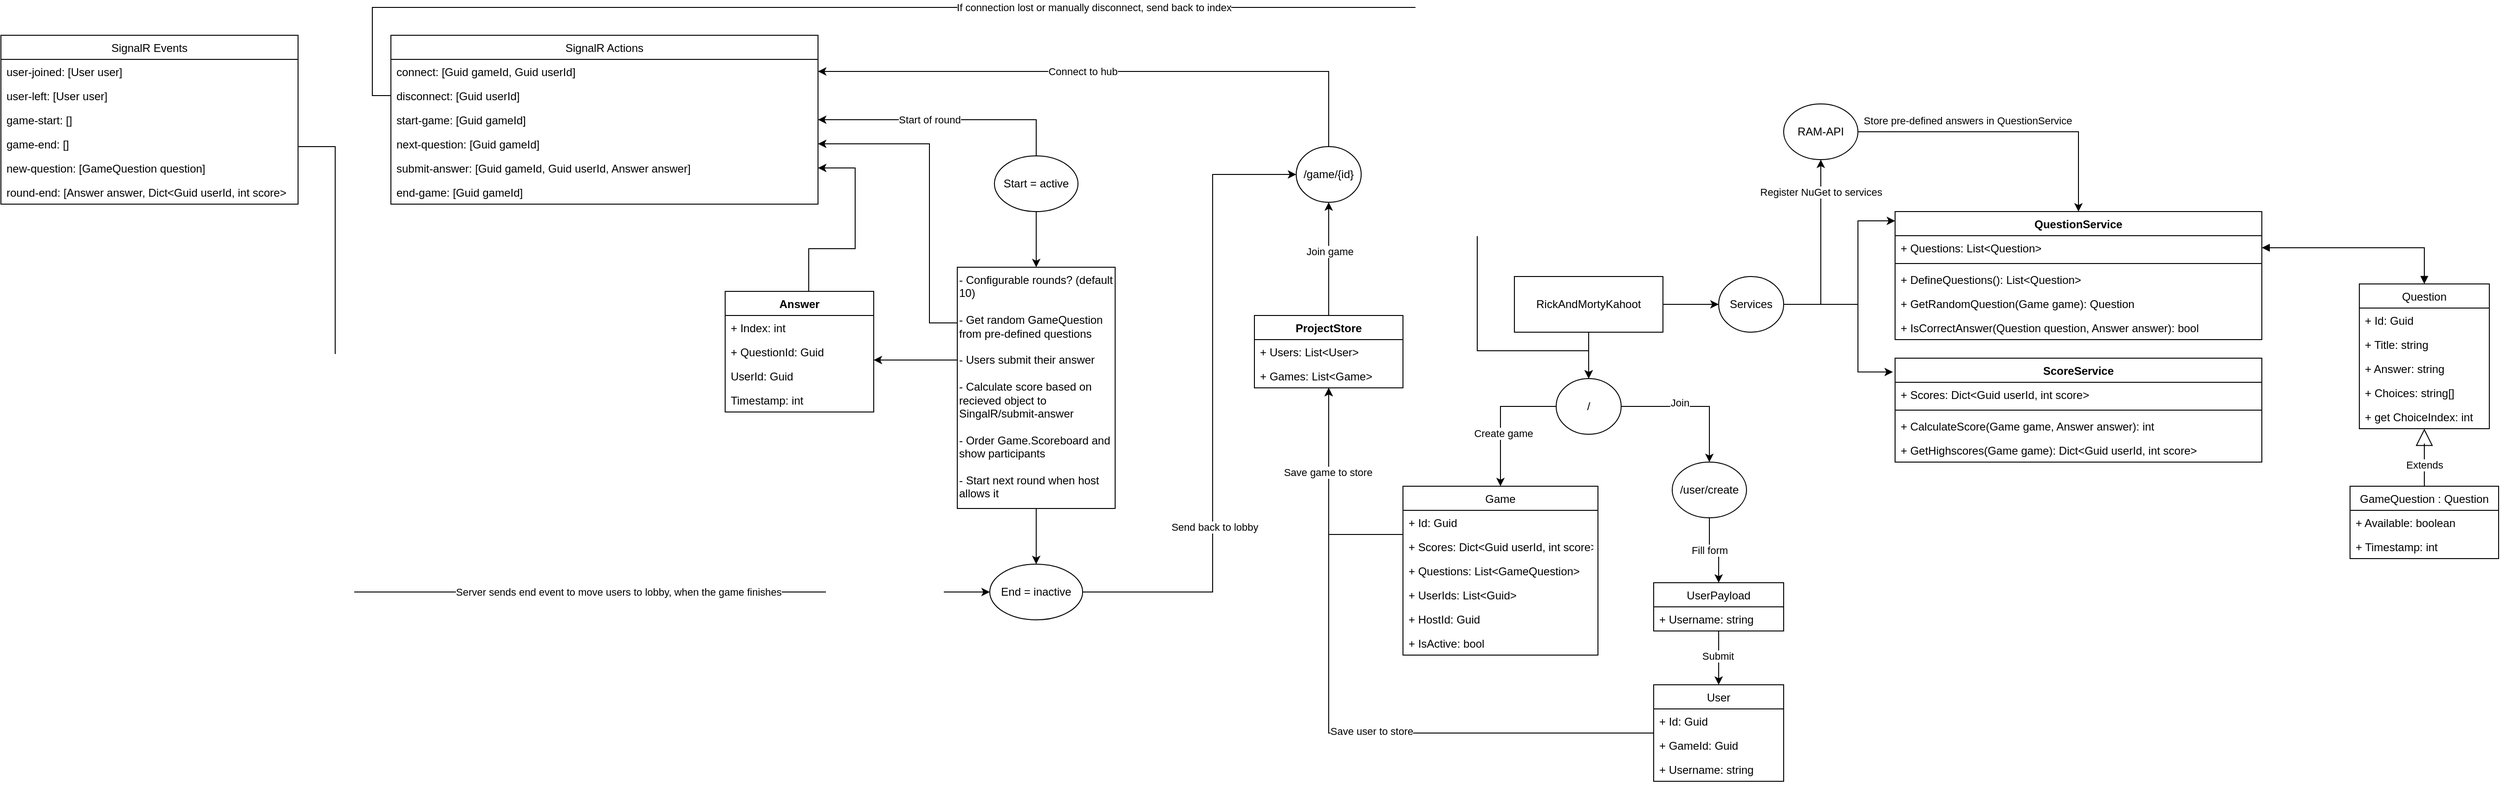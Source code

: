 <mxfile version="20.3.0" type="device"><diagram id="sXNK16iMvhuS-8oRKIEs" name="Page-1"><mxGraphModel dx="2746" dy="591" grid="1" gridSize="10" guides="1" tooltips="1" connect="1" arrows="1" fold="1" page="0" pageScale="1" pageWidth="850" pageHeight="1100" math="0" shadow="0"><root><mxCell id="0"/><mxCell id="1" parent="0"/><mxCell id="fEv2qM-8JQaRGFUZ6K42-23" style="edgeStyle=orthogonalEdgeStyle;rounded=0;orthogonalLoop=1;jettySize=auto;html=1;entryX=0.5;entryY=1;entryDx=0;entryDy=0;" parent="1" source="fEv2qM-8JQaRGFUZ6K42-1" target="fEv2qM-8JQaRGFUZ6K42-3" edge="1"><mxGeometry relative="1" as="geometry"><Array as="points"><mxPoint x="720" y="450"/></Array></mxGeometry></mxCell><mxCell id="fEv2qM-8JQaRGFUZ6K42-24" value="Register NuGet to services" style="edgeLabel;html=1;align=center;verticalAlign=middle;resizable=0;points=[];" parent="fEv2qM-8JQaRGFUZ6K42-23" vertex="1" connectable="0"><mxGeometry x="0.774" y="-1" relative="1" as="geometry"><mxPoint x="-1" y="-2" as="offset"/></mxGeometry></mxCell><mxCell id="ujotE_0j8uoKc963Pvfv-18" style="edgeStyle=orthogonalEdgeStyle;rounded=0;orthogonalLoop=1;jettySize=auto;html=1;" parent="1" source="fEv2qM-8JQaRGFUZ6K42-1" target="ujotE_0j8uoKc963Pvfv-17" edge="1"><mxGeometry relative="1" as="geometry"/></mxCell><mxCell id="fEv2qM-8JQaRGFUZ6K42-1" value="RickAndMortyKahoot" style="whiteSpace=wrap;html=1;" parent="1" vertex="1"><mxGeometry x="390" y="420" width="160" height="60" as="geometry"/></mxCell><mxCell id="fEv2qM-8JQaRGFUZ6K42-30" style="edgeStyle=orthogonalEdgeStyle;rounded=0;orthogonalLoop=1;jettySize=auto;html=1;" parent="1" source="fEv2qM-8JQaRGFUZ6K42-3" target="fEv2qM-8JQaRGFUZ6K42-26" edge="1"><mxGeometry relative="1" as="geometry"/></mxCell><mxCell id="fEv2qM-8JQaRGFUZ6K42-31" value="Store pre-defined answers in QuestionService" style="edgeLabel;html=1;align=center;verticalAlign=middle;resizable=0;points=[];" parent="fEv2qM-8JQaRGFUZ6K42-30" vertex="1" connectable="0"><mxGeometry x="-0.269" relative="1" as="geometry"><mxPoint y="-12" as="offset"/></mxGeometry></mxCell><mxCell id="fEv2qM-8JQaRGFUZ6K42-3" value="RAM-API" style="ellipse;whiteSpace=wrap;html=1;" parent="1" vertex="1"><mxGeometry x="680" y="234" width="80" height="60" as="geometry"/></mxCell><mxCell id="fEv2qM-8JQaRGFUZ6K42-15" style="edgeStyle=orthogonalEdgeStyle;rounded=0;orthogonalLoop=1;jettySize=auto;html=1;" parent="1" source="fEv2qM-8JQaRGFUZ6K42-1" target="fEv2qM-8JQaRGFUZ6K42-5" edge="1"><mxGeometry relative="1" as="geometry"><mxPoint x="400" y="480" as="sourcePoint"/><Array as="points"><mxPoint x="470" y="420"/></Array></mxGeometry></mxCell><mxCell id="fEv2qM-8JQaRGFUZ6K42-9" style="edgeStyle=orthogonalEdgeStyle;rounded=0;orthogonalLoop=1;jettySize=auto;html=1;" parent="1" source="fEv2qM-8JQaRGFUZ6K42-5" target="ujotE_0j8uoKc963Pvfv-29" edge="1"><mxGeometry relative="1" as="geometry"><Array as="points"><mxPoint x="375" y="560"/></Array><mxPoint x="420" y="640" as="targetPoint"/></mxGeometry></mxCell><mxCell id="fEv2qM-8JQaRGFUZ6K42-11" value="Create game" style="edgeLabel;html=1;align=center;verticalAlign=middle;resizable=0;points=[];" parent="fEv2qM-8JQaRGFUZ6K42-9" vertex="1" connectable="0"><mxGeometry x="-0.247" y="2" relative="1" as="geometry"><mxPoint x="-2" y="27" as="offset"/></mxGeometry></mxCell><mxCell id="fEv2qM-8JQaRGFUZ6K42-10" style="edgeStyle=orthogonalEdgeStyle;rounded=0;orthogonalLoop=1;jettySize=auto;html=1;entryX=0.5;entryY=0;entryDx=0;entryDy=0;" parent="1" source="fEv2qM-8JQaRGFUZ6K42-5" target="fEv2qM-8JQaRGFUZ6K42-50" edge="1"><mxGeometry relative="1" as="geometry"><mxPoint x="470" y="720" as="targetPoint"/><Array as="points"/></mxGeometry></mxCell><mxCell id="fEv2qM-8JQaRGFUZ6K42-12" value="Join" style="edgeLabel;html=1;align=center;verticalAlign=middle;resizable=0;points=[];" parent="fEv2qM-8JQaRGFUZ6K42-10" vertex="1" connectable="0"><mxGeometry x="-0.115" y="2" relative="1" as="geometry"><mxPoint x="-6" y="-2" as="offset"/></mxGeometry></mxCell><mxCell id="fEv2qM-8JQaRGFUZ6K42-5" value="/" style="ellipse;whiteSpace=wrap;html=1;" parent="1" vertex="1"><mxGeometry x="435" y="530" width="70" height="60" as="geometry"/></mxCell><mxCell id="fEv2qM-8JQaRGFUZ6K42-18" style="edgeStyle=orthogonalEdgeStyle;rounded=0;orthogonalLoop=1;jettySize=auto;html=1;" parent="1" source="fEv2qM-8JQaRGFUZ6K42-6" target="fEv2qM-8JQaRGFUZ6K42-77" edge="1"><mxGeometry relative="1" as="geometry"><mxPoint x="285.0" y="470" as="targetPoint"/></mxGeometry></mxCell><mxCell id="fEv2qM-8JQaRGFUZ6K42-19" value="Connect to hub" style="edgeLabel;html=1;align=center;verticalAlign=middle;resizable=0;points=[];" parent="fEv2qM-8JQaRGFUZ6K42-18" vertex="1" connectable="0"><mxGeometry x="0.09" y="-2" relative="1" as="geometry"><mxPoint x="-2" y="2" as="offset"/></mxGeometry></mxCell><mxCell id="fEv2qM-8JQaRGFUZ6K42-6" value="/game/{id}" style="ellipse;whiteSpace=wrap;html=1;" parent="1" vertex="1"><mxGeometry x="155" y="280" width="70" height="60" as="geometry"/></mxCell><mxCell id="fEv2qM-8JQaRGFUZ6K42-35" style="edgeStyle=orthogonalEdgeStyle;rounded=0;orthogonalLoop=1;jettySize=auto;html=1;" parent="1" source="fEv2qM-8JQaRGFUZ6K42-20" target="fEv2qM-8JQaRGFUZ6K42-22" edge="1"><mxGeometry relative="1" as="geometry"><mxPoint x="-325.09" y="520" as="targetPoint"/></mxGeometry></mxCell><mxCell id="ujotE_0j8uoKc963Pvfv-1" style="edgeStyle=orthogonalEdgeStyle;rounded=0;orthogonalLoop=1;jettySize=auto;html=1;" parent="1" source="fEv2qM-8JQaRGFUZ6K42-20" target="fEv2qM-8JQaRGFUZ6K42-79" edge="1"><mxGeometry relative="1" as="geometry"/></mxCell><mxCell id="fEv2qM-8JQaRGFUZ6K42-20" value="Start = active" style="ellipse;whiteSpace=wrap;html=1;" parent="1" vertex="1"><mxGeometry x="-170.0" y="290" width="90" height="60" as="geometry"/></mxCell><mxCell id="fEv2qM-8JQaRGFUZ6K42-37" style="edgeStyle=orthogonalEdgeStyle;rounded=0;orthogonalLoop=1;jettySize=auto;html=1;" parent="1" source="fEv2qM-8JQaRGFUZ6K42-22" target="fEv2qM-8JQaRGFUZ6K42-36" edge="1"><mxGeometry relative="1" as="geometry"><mxPoint x="-325.09" y="780" as="sourcePoint"/></mxGeometry></mxCell><mxCell id="ujotE_0j8uoKc963Pvfv-6" style="edgeStyle=orthogonalEdgeStyle;rounded=0;orthogonalLoop=1;jettySize=auto;html=1;" parent="1" source="fEv2qM-8JQaRGFUZ6K42-22" target="fEv2qM-8JQaRGFUZ6K42-82" edge="1"><mxGeometry relative="1" as="geometry"><mxPoint x="-410.09" y="585" as="sourcePoint"/><Array as="points"><mxPoint x="-240" y="470"/><mxPoint x="-240" y="277"/></Array></mxGeometry></mxCell><mxCell id="ujotE_0j8uoKc963Pvfv-7" value="Start of round" style="edgeLabel;html=1;align=center;verticalAlign=middle;resizable=0;points=[];" parent="ujotE_0j8uoKc963Pvfv-6" vertex="1" connectable="0"><mxGeometry x="-0.451" y="-2" relative="1" as="geometry"><mxPoint x="-2" y="-155" as="offset"/></mxGeometry></mxCell><mxCell id="ujotE_0j8uoKc963Pvfv-8" style="edgeStyle=orthogonalEdgeStyle;rounded=0;orthogonalLoop=1;jettySize=auto;html=1;" parent="1" source="fEv2qM-8JQaRGFUZ6K42-22" target="ujotE_0j8uoKc963Pvfv-41" edge="1"><mxGeometry relative="1" as="geometry"><mxPoint x="-410.09" y="630.76" as="sourcePoint"/><Array as="points"><mxPoint x="-250" y="510"/><mxPoint x="-250" y="510"/></Array></mxGeometry></mxCell><mxCell id="fEv2qM-8JQaRGFUZ6K42-22" value="- Configurable rounds? (default 10)&lt;br&gt;&lt;br&gt;- Get random GameQuestion from pre-defined questions&lt;br&gt;&lt;br&gt;- Users submit their answer&lt;br&gt;&lt;br&gt;- Calculate score based on recieved object to SingalR/submit-answer&lt;br&gt;&lt;br&gt;- Order Game.Scoreboard and show participants&lt;br&gt;&lt;br&gt;- Start next round when host allows it" style="whiteSpace=wrap;html=1;align=left;verticalAlign=top;" parent="1" vertex="1"><mxGeometry x="-210.0" y="410" width="170" height="260" as="geometry"/></mxCell><mxCell id="fEv2qM-8JQaRGFUZ6K42-26" value="QuestionService" style="swimlane;fontStyle=1;align=center;verticalAlign=top;childLayout=stackLayout;horizontal=1;startSize=26;horizontalStack=0;resizeParent=1;resizeParentMax=0;resizeLast=0;collapsible=1;marginBottom=0;" parent="1" vertex="1"><mxGeometry x="800" y="350" width="395" height="138" as="geometry"/></mxCell><mxCell id="fEv2qM-8JQaRGFUZ6K42-27" value="+ Questions: List&lt;Question&gt;" style="text;strokeColor=none;fillColor=none;align=left;verticalAlign=top;spacingLeft=4;spacingRight=4;overflow=hidden;rotatable=0;points=[[0,0.5],[1,0.5]];portConstraint=eastwest;" parent="fEv2qM-8JQaRGFUZ6K42-26" vertex="1"><mxGeometry y="26" width="395" height="26" as="geometry"/></mxCell><mxCell id="fEv2qM-8JQaRGFUZ6K42-28" value="" style="line;strokeWidth=1;fillColor=none;align=left;verticalAlign=middle;spacingTop=-1;spacingLeft=3;spacingRight=3;rotatable=0;labelPosition=right;points=[];portConstraint=eastwest;strokeColor=inherit;" parent="fEv2qM-8JQaRGFUZ6K42-26" vertex="1"><mxGeometry y="52" width="395" height="8" as="geometry"/></mxCell><mxCell id="jxKdDHpHK3URmP3TKi9w-1" value="+ DefineQuestions(): List&lt;Question&gt;" style="text;strokeColor=none;fillColor=none;align=left;verticalAlign=top;spacingLeft=4;spacingRight=4;overflow=hidden;rotatable=0;points=[[0,0.5],[1,0.5]];portConstraint=eastwest;" vertex="1" parent="fEv2qM-8JQaRGFUZ6K42-26"><mxGeometry y="60" width="395" height="26" as="geometry"/></mxCell><mxCell id="fEv2qM-8JQaRGFUZ6K42-29" value="+ GetRandomQuestion(Game game): Question" style="text;strokeColor=none;fillColor=none;align=left;verticalAlign=top;spacingLeft=4;spacingRight=4;overflow=hidden;rotatable=0;points=[[0,0.5],[1,0.5]];portConstraint=eastwest;" parent="fEv2qM-8JQaRGFUZ6K42-26" vertex="1"><mxGeometry y="86" width="395" height="26" as="geometry"/></mxCell><mxCell id="fEv2qM-8JQaRGFUZ6K42-33" value="+ IsCorrectAnswer(Question question, Answer answer): bool" style="text;strokeColor=none;fillColor=none;align=left;verticalAlign=top;spacingLeft=4;spacingRight=4;overflow=hidden;rotatable=0;points=[[0,0.5],[1,0.5]];portConstraint=eastwest;" parent="fEv2qM-8JQaRGFUZ6K42-26" vertex="1"><mxGeometry y="112" width="395" height="26" as="geometry"/></mxCell><mxCell id="fEv2qM-8JQaRGFUZ6K42-38" style="edgeStyle=orthogonalEdgeStyle;rounded=0;orthogonalLoop=1;jettySize=auto;html=1;" parent="1" source="fEv2qM-8JQaRGFUZ6K42-36" target="fEv2qM-8JQaRGFUZ6K42-6" edge="1"><mxGeometry relative="1" as="geometry"><Array as="points"><mxPoint x="65" y="760"/><mxPoint x="65" y="310"/></Array></mxGeometry></mxCell><mxCell id="fEv2qM-8JQaRGFUZ6K42-39" value="Send back to lobby" style="edgeLabel;html=1;align=center;verticalAlign=middle;resizable=0;points=[];" parent="fEv2qM-8JQaRGFUZ6K42-38" vertex="1" connectable="0"><mxGeometry x="-0.698" y="4" relative="1" as="geometry"><mxPoint x="39" y="-66" as="offset"/></mxGeometry></mxCell><mxCell id="fEv2qM-8JQaRGFUZ6K42-36" value="End = inactive" style="ellipse;whiteSpace=wrap;html=1;" parent="1" vertex="1"><mxGeometry x="-175.0" y="730" width="100" height="60" as="geometry"/></mxCell><mxCell id="fEv2qM-8JQaRGFUZ6K42-41" value="ScoreService" style="swimlane;fontStyle=1;align=center;verticalAlign=top;childLayout=stackLayout;horizontal=1;startSize=26;horizontalStack=0;resizeParent=1;resizeParentMax=0;resizeLast=0;collapsible=1;marginBottom=0;" parent="1" vertex="1"><mxGeometry x="800" y="508" width="395" height="112" as="geometry"/></mxCell><mxCell id="fEv2qM-8JQaRGFUZ6K42-42" value="+ Scores: Dict&lt;Guid userId, int score&gt;" style="text;strokeColor=none;fillColor=none;align=left;verticalAlign=top;spacingLeft=4;spacingRight=4;overflow=hidden;rotatable=0;points=[[0,0.5],[1,0.5]];portConstraint=eastwest;" parent="fEv2qM-8JQaRGFUZ6K42-41" vertex="1"><mxGeometry y="26" width="395" height="26" as="geometry"/></mxCell><mxCell id="fEv2qM-8JQaRGFUZ6K42-43" value="" style="line;strokeWidth=1;fillColor=none;align=left;verticalAlign=middle;spacingTop=-1;spacingLeft=3;spacingRight=3;rotatable=0;labelPosition=right;points=[];portConstraint=eastwest;strokeColor=inherit;" parent="fEv2qM-8JQaRGFUZ6K42-41" vertex="1"><mxGeometry y="52" width="395" height="8" as="geometry"/></mxCell><mxCell id="fEv2qM-8JQaRGFUZ6K42-46" value="+ CalculateScore(Game game, Answer answer): int" style="text;strokeColor=none;fillColor=none;align=left;verticalAlign=top;spacingLeft=4;spacingRight=4;overflow=hidden;rotatable=0;points=[[0,0.5],[1,0.5]];portConstraint=eastwest;" parent="fEv2qM-8JQaRGFUZ6K42-41" vertex="1"><mxGeometry y="60" width="395" height="26" as="geometry"/></mxCell><mxCell id="fEv2qM-8JQaRGFUZ6K42-47" value="+ GetHighscores(Game game): Dict&lt;Guid userId, int score&gt;" style="text;strokeColor=none;fillColor=none;align=left;verticalAlign=top;spacingLeft=4;spacingRight=4;overflow=hidden;rotatable=0;points=[[0,0.5],[1,0.5]];portConstraint=eastwest;" parent="fEv2qM-8JQaRGFUZ6K42-41" vertex="1"><mxGeometry y="86" width="395" height="26" as="geometry"/></mxCell><mxCell id="fEv2qM-8JQaRGFUZ6K42-51" style="edgeStyle=orthogonalEdgeStyle;rounded=0;orthogonalLoop=1;jettySize=auto;html=1;entryX=0.5;entryY=0;entryDx=0;entryDy=0;" parent="1" source="fEv2qM-8JQaRGFUZ6K42-50" target="fEv2qM-8JQaRGFUZ6K42-54" edge="1"><mxGeometry relative="1" as="geometry"/></mxCell><mxCell id="fEv2qM-8JQaRGFUZ6K42-53" value="Fill form" style="edgeLabel;html=1;align=center;verticalAlign=middle;resizable=0;points=[];" parent="fEv2qM-8JQaRGFUZ6K42-51" vertex="1" connectable="0"><mxGeometry x="-0.481" relative="1" as="geometry"><mxPoint y="14" as="offset"/></mxGeometry></mxCell><mxCell id="fEv2qM-8JQaRGFUZ6K42-50" value="/user/create" style="ellipse;whiteSpace=wrap;html=1;" parent="1" vertex="1"><mxGeometry x="560" y="620" width="80" height="60" as="geometry"/></mxCell><mxCell id="fEv2qM-8JQaRGFUZ6K42-61" style="edgeStyle=orthogonalEdgeStyle;rounded=0;orthogonalLoop=1;jettySize=auto;html=1;entryX=0.5;entryY=0;entryDx=0;entryDy=0;" parent="1" source="fEv2qM-8JQaRGFUZ6K42-54" target="fEv2qM-8JQaRGFUZ6K42-58" edge="1"><mxGeometry relative="1" as="geometry"/></mxCell><mxCell id="fEv2qM-8JQaRGFUZ6K42-62" value="Submit" style="edgeLabel;html=1;align=center;verticalAlign=middle;resizable=0;points=[];" parent="fEv2qM-8JQaRGFUZ6K42-61" vertex="1" connectable="0"><mxGeometry x="-0.078" y="-1" relative="1" as="geometry"><mxPoint as="offset"/></mxGeometry></mxCell><mxCell id="fEv2qM-8JQaRGFUZ6K42-54" value="UserPayload" style="swimlane;fontStyle=0;childLayout=stackLayout;horizontal=1;startSize=26;fillColor=none;horizontalStack=0;resizeParent=1;resizeParentMax=0;resizeLast=0;collapsible=1;marginBottom=0;" parent="1" vertex="1"><mxGeometry x="540" y="750" width="140" height="52" as="geometry"/></mxCell><mxCell id="fEv2qM-8JQaRGFUZ6K42-55" value="+ Username: string" style="text;strokeColor=none;fillColor=none;align=left;verticalAlign=top;spacingLeft=4;spacingRight=4;overflow=hidden;rotatable=0;points=[[0,0.5],[1,0.5]];portConstraint=eastwest;" parent="fEv2qM-8JQaRGFUZ6K42-54" vertex="1"><mxGeometry y="26" width="140" height="26" as="geometry"/></mxCell><mxCell id="ujotE_0j8uoKc963Pvfv-37" style="edgeStyle=orthogonalEdgeStyle;rounded=0;orthogonalLoop=1;jettySize=auto;html=1;" parent="1" source="fEv2qM-8JQaRGFUZ6K42-58" target="fEv2qM-8JQaRGFUZ6K42-66" edge="1"><mxGeometry relative="1" as="geometry"/></mxCell><mxCell id="ujotE_0j8uoKc963Pvfv-38" value="Save user to store" style="edgeLabel;html=1;align=center;verticalAlign=middle;resizable=0;points=[];" parent="ujotE_0j8uoKc963Pvfv-37" vertex="1" connectable="0"><mxGeometry x="-0.158" y="-2" relative="1" as="geometry"><mxPoint as="offset"/></mxGeometry></mxCell><mxCell id="fEv2qM-8JQaRGFUZ6K42-58" value="User" style="swimlane;fontStyle=0;childLayout=stackLayout;horizontal=1;startSize=26;fillColor=none;horizontalStack=0;resizeParent=1;resizeParentMax=0;resizeLast=0;collapsible=1;marginBottom=0;" parent="1" vertex="1"><mxGeometry x="540" y="860" width="140" height="104" as="geometry"/></mxCell><mxCell id="fEv2qM-8JQaRGFUZ6K42-60" value="+ Id: Guid" style="text;strokeColor=none;fillColor=none;align=left;verticalAlign=top;spacingLeft=4;spacingRight=4;overflow=hidden;rotatable=0;points=[[0,0.5],[1,0.5]];portConstraint=eastwest;" parent="fEv2qM-8JQaRGFUZ6K42-58" vertex="1"><mxGeometry y="26" width="140" height="26" as="geometry"/></mxCell><mxCell id="fEv2qM-8JQaRGFUZ6K42-63" value="+ GameId: Guid" style="text;strokeColor=none;fillColor=none;align=left;verticalAlign=top;spacingLeft=4;spacingRight=4;overflow=hidden;rotatable=0;points=[[0,0.5],[1,0.5]];portConstraint=eastwest;" parent="fEv2qM-8JQaRGFUZ6K42-58" vertex="1"><mxGeometry y="52" width="140" height="26" as="geometry"/></mxCell><mxCell id="fEv2qM-8JQaRGFUZ6K42-59" value="+ Username: string" style="text;strokeColor=none;fillColor=none;align=left;verticalAlign=top;spacingLeft=4;spacingRight=4;overflow=hidden;rotatable=0;points=[[0,0.5],[1,0.5]];portConstraint=eastwest;" parent="fEv2qM-8JQaRGFUZ6K42-58" vertex="1"><mxGeometry y="78" width="140" height="26" as="geometry"/></mxCell><mxCell id="ujotE_0j8uoKc963Pvfv-39" style="edgeStyle=orthogonalEdgeStyle;rounded=0;orthogonalLoop=1;jettySize=auto;html=1;entryX=0.5;entryY=1;entryDx=0;entryDy=0;" parent="1" source="fEv2qM-8JQaRGFUZ6K42-66" target="fEv2qM-8JQaRGFUZ6K42-6" edge="1"><mxGeometry relative="1" as="geometry"/></mxCell><mxCell id="ujotE_0j8uoKc963Pvfv-40" value="Join game" style="edgeLabel;html=1;align=center;verticalAlign=middle;resizable=0;points=[];" parent="ujotE_0j8uoKc963Pvfv-39" vertex="1" connectable="0"><mxGeometry x="0.141" y="-1" relative="1" as="geometry"><mxPoint as="offset"/></mxGeometry></mxCell><mxCell id="fEv2qM-8JQaRGFUZ6K42-66" value="ProjectStore" style="swimlane;fontStyle=1;align=center;verticalAlign=top;childLayout=stackLayout;horizontal=1;startSize=26;horizontalStack=0;resizeParent=1;resizeParentMax=0;resizeLast=0;collapsible=1;marginBottom=0;" parent="1" vertex="1"><mxGeometry x="110" y="462" width="160" height="78" as="geometry"/></mxCell><mxCell id="fEv2qM-8JQaRGFUZ6K42-67" value="+ Users: List&lt;User&gt;" style="text;strokeColor=none;fillColor=none;align=left;verticalAlign=top;spacingLeft=4;spacingRight=4;overflow=hidden;rotatable=0;points=[[0,0.5],[1,0.5]];portConstraint=eastwest;" parent="fEv2qM-8JQaRGFUZ6K42-66" vertex="1"><mxGeometry y="26" width="160" height="26" as="geometry"/></mxCell><mxCell id="fEv2qM-8JQaRGFUZ6K42-72" value="+ Games: List&lt;Game&gt;" style="text;strokeColor=none;fillColor=none;align=left;verticalAlign=top;spacingLeft=4;spacingRight=4;overflow=hidden;rotatable=0;points=[[0,0.5],[1,0.5]];portConstraint=eastwest;" parent="fEv2qM-8JQaRGFUZ6K42-66" vertex="1"><mxGeometry y="52" width="160" height="26" as="geometry"/></mxCell><mxCell id="fEv2qM-8JQaRGFUZ6K42-76" value="SignalR Actions" style="swimlane;fontStyle=0;childLayout=stackLayout;horizontal=1;startSize=26;fillColor=none;horizontalStack=0;resizeParent=1;resizeParentMax=0;resizeLast=0;collapsible=1;marginBottom=0;" parent="1" vertex="1"><mxGeometry x="-820.0" y="160" width="460" height="182" as="geometry"/></mxCell><mxCell id="fEv2qM-8JQaRGFUZ6K42-77" value="connect: [Guid gameId, Guid userId]" style="text;strokeColor=none;fillColor=none;align=left;verticalAlign=top;spacingLeft=4;spacingRight=4;overflow=hidden;rotatable=0;points=[[0,0.5],[1,0.5]];portConstraint=eastwest;" parent="fEv2qM-8JQaRGFUZ6K42-76" vertex="1"><mxGeometry y="26" width="460" height="26" as="geometry"/></mxCell><mxCell id="fEv2qM-8JQaRGFUZ6K42-78" value="disconnect: [Guid userId]" style="text;strokeColor=none;fillColor=none;align=left;verticalAlign=top;spacingLeft=4;spacingRight=4;overflow=hidden;rotatable=0;points=[[0,0.5],[1,0.5]];portConstraint=eastwest;" parent="fEv2qM-8JQaRGFUZ6K42-76" vertex="1"><mxGeometry y="52" width="460" height="26" as="geometry"/></mxCell><mxCell id="fEv2qM-8JQaRGFUZ6K42-79" value="start-game: [Guid gameId]" style="text;strokeColor=none;fillColor=none;align=left;verticalAlign=top;spacingLeft=4;spacingRight=4;overflow=hidden;rotatable=0;points=[[0,0.5],[1,0.5]];portConstraint=eastwest;" parent="fEv2qM-8JQaRGFUZ6K42-76" vertex="1"><mxGeometry y="78" width="460" height="26" as="geometry"/></mxCell><mxCell id="fEv2qM-8JQaRGFUZ6K42-82" value="next-question: [Guid gameId]" style="text;strokeColor=none;fillColor=none;align=left;verticalAlign=top;spacingLeft=4;spacingRight=4;overflow=hidden;rotatable=0;points=[[0,0.5],[1,0.5]];portConstraint=eastwest;" parent="fEv2qM-8JQaRGFUZ6K42-76" vertex="1"><mxGeometry y="104" width="460" height="26" as="geometry"/></mxCell><mxCell id="fEv2qM-8JQaRGFUZ6K42-81" value="submit-answer: [Guid gameId, Guid userId, Answer answer]" style="text;strokeColor=none;fillColor=none;align=left;verticalAlign=top;spacingLeft=4;spacingRight=4;overflow=hidden;rotatable=0;points=[[0,0.5],[1,0.5]];portConstraint=eastwest;" parent="fEv2qM-8JQaRGFUZ6K42-76" vertex="1"><mxGeometry y="130" width="460" height="26" as="geometry"/></mxCell><mxCell id="fEv2qM-8JQaRGFUZ6K42-80" value="end-game: [Guid gameId]" style="text;strokeColor=none;fillColor=none;align=left;verticalAlign=top;spacingLeft=4;spacingRight=4;overflow=hidden;rotatable=0;points=[[0,0.5],[1,0.5]];portConstraint=eastwest;" parent="fEv2qM-8JQaRGFUZ6K42-76" vertex="1"><mxGeometry y="156" width="460" height="26" as="geometry"/></mxCell><mxCell id="ujotE_0j8uoKc963Pvfv-3" style="edgeStyle=orthogonalEdgeStyle;rounded=0;orthogonalLoop=1;jettySize=auto;html=1;" parent="1" source="fEv2qM-8JQaRGFUZ6K42-78" target="fEv2qM-8JQaRGFUZ6K42-5" edge="1"><mxGeometry relative="1" as="geometry"><Array as="points"><mxPoint x="-840" y="225"/><mxPoint x="-840" y="130"/><mxPoint x="350" y="130"/><mxPoint x="350" y="500"/><mxPoint x="470" y="500"/></Array></mxGeometry></mxCell><mxCell id="ujotE_0j8uoKc963Pvfv-4" value="If connection lost or manually disconnect, send back to index" style="edgeLabel;html=1;align=center;verticalAlign=middle;resizable=0;points=[];" parent="ujotE_0j8uoKc963Pvfv-3" vertex="1" connectable="0"><mxGeometry x="-0.714" y="1" relative="1" as="geometry"><mxPoint x="631" y="1" as="offset"/></mxGeometry></mxCell><mxCell id="ujotE_0j8uoKc963Pvfv-14" style="edgeStyle=orthogonalEdgeStyle;rounded=0;orthogonalLoop=1;jettySize=auto;html=1;entryX=0;entryY=0.5;entryDx=0;entryDy=0;" parent="1" source="BMCck9sKM5hOn3_2xEYM-15" target="fEv2qM-8JQaRGFUZ6K42-36" edge="1"><mxGeometry relative="1" as="geometry"><Array as="points"><mxPoint x="-880" y="280"/><mxPoint x="-880" y="760"/></Array></mxGeometry></mxCell><mxCell id="ujotE_0j8uoKc963Pvfv-16" value="Server sends end event to move users to lobby, when the game finishes" style="edgeLabel;html=1;align=center;verticalAlign=middle;resizable=0;points=[];" parent="ujotE_0j8uoKc963Pvfv-14" vertex="1" connectable="0"><mxGeometry x="0.134" relative="1" as="geometry"><mxPoint x="130" as="offset"/></mxGeometry></mxCell><mxCell id="ujotE_0j8uoKc963Pvfv-19" style="edgeStyle=orthogonalEdgeStyle;rounded=0;orthogonalLoop=1;jettySize=auto;html=1;" parent="1" source="ujotE_0j8uoKc963Pvfv-17" target="fEv2qM-8JQaRGFUZ6K42-26" edge="1"><mxGeometry relative="1" as="geometry"><Array as="points"><mxPoint x="760" y="450"/><mxPoint x="760" y="360"/></Array></mxGeometry></mxCell><mxCell id="ujotE_0j8uoKc963Pvfv-20" style="edgeStyle=orthogonalEdgeStyle;rounded=0;orthogonalLoop=1;jettySize=auto;html=1;entryX=-0.006;entryY=0.133;entryDx=0;entryDy=0;entryPerimeter=0;" parent="1" source="ujotE_0j8uoKc963Pvfv-17" target="fEv2qM-8JQaRGFUZ6K42-41" edge="1"><mxGeometry relative="1" as="geometry"><Array as="points"><mxPoint x="760" y="450"/><mxPoint x="760" y="523"/></Array></mxGeometry></mxCell><mxCell id="ujotE_0j8uoKc963Pvfv-17" value="Services" style="ellipse;whiteSpace=wrap;html=1;" parent="1" vertex="1"><mxGeometry x="610" y="420" width="70" height="60" as="geometry"/></mxCell><mxCell id="ujotE_0j8uoKc963Pvfv-35" style="edgeStyle=orthogonalEdgeStyle;rounded=0;orthogonalLoop=1;jettySize=auto;html=1;" parent="1" source="ujotE_0j8uoKc963Pvfv-29" target="fEv2qM-8JQaRGFUZ6K42-66" edge="1"><mxGeometry relative="1" as="geometry"><Array as="points"><mxPoint x="190" y="698"/></Array></mxGeometry></mxCell><mxCell id="ujotE_0j8uoKc963Pvfv-36" value="Save game to store" style="edgeLabel;html=1;align=center;verticalAlign=middle;resizable=0;points=[];" parent="ujotE_0j8uoKc963Pvfv-35" vertex="1" connectable="0"><mxGeometry x="0.238" y="1" relative="1" as="geometry"><mxPoint as="offset"/></mxGeometry></mxCell><mxCell id="ujotE_0j8uoKc963Pvfv-29" value="Game" style="swimlane;fontStyle=0;childLayout=stackLayout;horizontal=1;startSize=26;fillColor=none;horizontalStack=0;resizeParent=1;resizeParentMax=0;resizeLast=0;collapsible=1;marginBottom=0;" parent="1" vertex="1"><mxGeometry x="270" y="646" width="210" height="182" as="geometry"/></mxCell><mxCell id="ujotE_0j8uoKc963Pvfv-30" value="+ Id: Guid" style="text;strokeColor=none;fillColor=none;align=left;verticalAlign=top;spacingLeft=4;spacingRight=4;overflow=hidden;rotatable=0;points=[[0,0.5],[1,0.5]];portConstraint=eastwest;" parent="ujotE_0j8uoKc963Pvfv-29" vertex="1"><mxGeometry y="26" width="210" height="26" as="geometry"/></mxCell><mxCell id="ujotE_0j8uoKc963Pvfv-31" value="+ Scores: Dict&lt;Guid userId, int score&gt;" style="text;strokeColor=none;fillColor=none;align=left;verticalAlign=top;spacingLeft=4;spacingRight=4;overflow=hidden;rotatable=0;points=[[0,0.5],[1,0.5]];portConstraint=eastwest;" parent="ujotE_0j8uoKc963Pvfv-29" vertex="1"><mxGeometry y="52" width="210" height="26" as="geometry"/></mxCell><mxCell id="BMCck9sKM5hOn3_2xEYM-4" value="+ Questions: List&lt;GameQuestion&gt;" style="text;strokeColor=none;fillColor=none;align=left;verticalAlign=top;spacingLeft=4;spacingRight=4;overflow=hidden;rotatable=0;points=[[0,0.5],[1,0.5]];portConstraint=eastwest;" parent="ujotE_0j8uoKc963Pvfv-29" vertex="1"><mxGeometry y="78" width="210" height="26" as="geometry"/></mxCell><mxCell id="BMCck9sKM5hOn3_2xEYM-5" value="+ UserIds: List&lt;Guid&gt;" style="text;strokeColor=none;fillColor=none;align=left;verticalAlign=top;spacingLeft=4;spacingRight=4;overflow=hidden;rotatable=0;points=[[0,0.5],[1,0.5]];portConstraint=eastwest;" parent="ujotE_0j8uoKc963Pvfv-29" vertex="1"><mxGeometry y="104" width="210" height="26" as="geometry"/></mxCell><mxCell id="BMCck9sKM5hOn3_2xEYM-6" value="+ HostId: Guid" style="text;strokeColor=none;fillColor=none;align=left;verticalAlign=top;spacingLeft=4;spacingRight=4;overflow=hidden;rotatable=0;points=[[0,0.5],[1,0.5]];portConstraint=eastwest;" parent="ujotE_0j8uoKc963Pvfv-29" vertex="1"><mxGeometry y="130" width="210" height="26" as="geometry"/></mxCell><mxCell id="ujotE_0j8uoKc963Pvfv-32" value="+ IsActive: bool" style="text;strokeColor=none;fillColor=none;align=left;verticalAlign=top;spacingLeft=4;spacingRight=4;overflow=hidden;rotatable=0;points=[[0,0.5],[1,0.5]];portConstraint=eastwest;" parent="ujotE_0j8uoKc963Pvfv-29" vertex="1"><mxGeometry y="156" width="210" height="26" as="geometry"/></mxCell><mxCell id="ujotE_0j8uoKc963Pvfv-51" style="edgeStyle=orthogonalEdgeStyle;rounded=0;orthogonalLoop=1;jettySize=auto;html=1;" parent="1" source="ujotE_0j8uoKc963Pvfv-41" target="fEv2qM-8JQaRGFUZ6K42-81" edge="1"><mxGeometry relative="1" as="geometry"><Array as="points"><mxPoint x="-370" y="390"/><mxPoint x="-320" y="390"/><mxPoint x="-320" y="303"/></Array></mxGeometry></mxCell><mxCell id="ujotE_0j8uoKc963Pvfv-41" value="Answer" style="swimlane;fontStyle=1;align=center;verticalAlign=top;childLayout=stackLayout;horizontal=1;startSize=26;horizontalStack=0;resizeParent=1;resizeParentMax=0;resizeLast=0;collapsible=1;marginBottom=0;" parent="1" vertex="1"><mxGeometry x="-460" y="436" width="160" height="130" as="geometry"/></mxCell><mxCell id="ujotE_0j8uoKc963Pvfv-42" value="+ Index: int" style="text;strokeColor=none;fillColor=none;align=left;verticalAlign=top;spacingLeft=4;spacingRight=4;overflow=hidden;rotatable=0;points=[[0,0.5],[1,0.5]];portConstraint=eastwest;" parent="ujotE_0j8uoKc963Pvfv-41" vertex="1"><mxGeometry y="26" width="160" height="26" as="geometry"/></mxCell><mxCell id="BMCck9sKM5hOn3_2xEYM-1" value="+ QuestionId: Guid" style="text;strokeColor=none;fillColor=none;align=left;verticalAlign=top;spacingLeft=4;spacingRight=4;overflow=hidden;rotatable=0;points=[[0,0.5],[1,0.5]];portConstraint=eastwest;" parent="ujotE_0j8uoKc963Pvfv-41" vertex="1"><mxGeometry y="52" width="160" height="26" as="geometry"/></mxCell><mxCell id="ujotE_0j8uoKc963Pvfv-44" value="UserId: Guid" style="text;strokeColor=none;fillColor=none;align=left;verticalAlign=top;spacingLeft=4;spacingRight=4;overflow=hidden;rotatable=0;points=[[0,0.5],[1,0.5]];portConstraint=eastwest;" parent="ujotE_0j8uoKc963Pvfv-41" vertex="1"><mxGeometry y="78" width="160" height="26" as="geometry"/></mxCell><mxCell id="BMCck9sKM5hOn3_2xEYM-2" value="Timestamp: int" style="text;strokeColor=none;fillColor=none;align=left;verticalAlign=top;spacingLeft=4;spacingRight=4;overflow=hidden;rotatable=0;points=[[0,0.5],[1,0.5]];portConstraint=eastwest;" parent="ujotE_0j8uoKc963Pvfv-41" vertex="1"><mxGeometry y="104" width="160" height="26" as="geometry"/></mxCell><mxCell id="ujotE_0j8uoKc963Pvfv-45" value="Question" style="swimlane;fontStyle=0;childLayout=stackLayout;horizontal=1;startSize=26;fillColor=none;horizontalStack=0;resizeParent=1;resizeParentMax=0;resizeLast=0;collapsible=1;marginBottom=0;" parent="1" vertex="1"><mxGeometry x="1300" y="428" width="140" height="156" as="geometry"/></mxCell><mxCell id="ujotE_0j8uoKc963Pvfv-48" value="+ Id: Guid" style="text;strokeColor=none;fillColor=none;align=left;verticalAlign=top;spacingLeft=4;spacingRight=4;overflow=hidden;rotatable=0;points=[[0,0.5],[1,0.5]];portConstraint=eastwest;" parent="ujotE_0j8uoKc963Pvfv-45" vertex="1"><mxGeometry y="26" width="140" height="26" as="geometry"/></mxCell><mxCell id="ujotE_0j8uoKc963Pvfv-46" value="+ Title: string" style="text;strokeColor=none;fillColor=none;align=left;verticalAlign=top;spacingLeft=4;spacingRight=4;overflow=hidden;rotatable=0;points=[[0,0.5],[1,0.5]];portConstraint=eastwest;" parent="ujotE_0j8uoKc963Pvfv-45" vertex="1"><mxGeometry y="52" width="140" height="26" as="geometry"/></mxCell><mxCell id="ujotE_0j8uoKc963Pvfv-47" value="+ Answer: string" style="text;strokeColor=none;fillColor=none;align=left;verticalAlign=top;spacingLeft=4;spacingRight=4;overflow=hidden;rotatable=0;points=[[0,0.5],[1,0.5]];portConstraint=eastwest;" parent="ujotE_0j8uoKc963Pvfv-45" vertex="1"><mxGeometry y="78" width="140" height="26" as="geometry"/></mxCell><mxCell id="ujotE_0j8uoKc963Pvfv-54" value="+ Choices: string[]" style="text;strokeColor=none;fillColor=none;align=left;verticalAlign=top;spacingLeft=4;spacingRight=4;overflow=hidden;rotatable=0;points=[[0,0.5],[1,0.5]];portConstraint=eastwest;" parent="ujotE_0j8uoKc963Pvfv-45" vertex="1"><mxGeometry y="104" width="140" height="26" as="geometry"/></mxCell><mxCell id="ujotE_0j8uoKc963Pvfv-60" value="+ get ChoiceIndex: int" style="text;strokeColor=none;fillColor=none;align=left;verticalAlign=top;spacingLeft=4;spacingRight=4;overflow=hidden;rotatable=0;points=[[0,0.5],[1,0.5]];portConstraint=eastwest;" parent="ujotE_0j8uoKc963Pvfv-45" vertex="1"><mxGeometry y="130" width="140" height="26" as="geometry"/></mxCell><mxCell id="ujotE_0j8uoKc963Pvfv-50" value="" style="endArrow=block;startArrow=block;endFill=1;startFill=1;html=1;rounded=0;edgeStyle=orthogonalEdgeStyle;" parent="1" source="fEv2qM-8JQaRGFUZ6K42-27" target="ujotE_0j8uoKc963Pvfv-45" edge="1"><mxGeometry width="160" relative="1" as="geometry"><mxPoint x="1270" y="440" as="sourcePoint"/><mxPoint x="1430" y="440" as="targetPoint"/><Array as="points"><mxPoint x="1370" y="389"/></Array></mxGeometry></mxCell><mxCell id="ujotE_0j8uoKc963Pvfv-55" value="GameQuestion : Question" style="swimlane;fontStyle=0;childLayout=stackLayout;horizontal=1;startSize=26;fillColor=none;horizontalStack=0;resizeParent=1;resizeParentMax=0;resizeLast=0;collapsible=1;marginBottom=0;" parent="1" vertex="1"><mxGeometry x="1290" y="646" width="160" height="78" as="geometry"/></mxCell><mxCell id="ujotE_0j8uoKc963Pvfv-56" value="+ Available: boolean" style="text;strokeColor=none;fillColor=none;align=left;verticalAlign=top;spacingLeft=4;spacingRight=4;overflow=hidden;rotatable=0;points=[[0,0.5],[1,0.5]];portConstraint=eastwest;" parent="ujotE_0j8uoKc963Pvfv-55" vertex="1"><mxGeometry y="26" width="160" height="26" as="geometry"/></mxCell><mxCell id="BMCck9sKM5hOn3_2xEYM-3" value="+ Timestamp: int" style="text;strokeColor=none;fillColor=none;align=left;verticalAlign=top;spacingLeft=4;spacingRight=4;overflow=hidden;rotatable=0;points=[[0,0.5],[1,0.5]];portConstraint=eastwest;" parent="ujotE_0j8uoKc963Pvfv-55" vertex="1"><mxGeometry y="52" width="160" height="26" as="geometry"/></mxCell><mxCell id="ujotE_0j8uoKc963Pvfv-59" value="Extends" style="endArrow=block;endSize=16;endFill=0;html=1;rounded=0;" parent="1" source="ujotE_0j8uoKc963Pvfv-55" target="ujotE_0j8uoKc963Pvfv-45" edge="1"><mxGeometry x="-0.235" width="160" relative="1" as="geometry"><mxPoint x="1140" y="800" as="sourcePoint"/><mxPoint x="1300" y="800" as="targetPoint"/><Array as="points"><mxPoint x="1370" y="600"/></Array><mxPoint as="offset"/></mxGeometry></mxCell><mxCell id="BMCck9sKM5hOn3_2xEYM-7" value="SignalR Events" style="swimlane;fontStyle=0;childLayout=stackLayout;horizontal=1;startSize=26;fillColor=none;horizontalStack=0;resizeParent=1;resizeParentMax=0;resizeLast=0;collapsible=1;marginBottom=0;" parent="1" vertex="1"><mxGeometry x="-1240" y="160" width="320" height="182" as="geometry"/></mxCell><mxCell id="BMCck9sKM5hOn3_2xEYM-8" value="user-joined: [User user]" style="text;strokeColor=none;fillColor=none;align=left;verticalAlign=top;spacingLeft=4;spacingRight=4;overflow=hidden;rotatable=0;points=[[0,0.5],[1,0.5]];portConstraint=eastwest;" parent="BMCck9sKM5hOn3_2xEYM-7" vertex="1"><mxGeometry y="26" width="320" height="26" as="geometry"/></mxCell><mxCell id="BMCck9sKM5hOn3_2xEYM-9" value="user-left: [User user]" style="text;strokeColor=none;fillColor=none;align=left;verticalAlign=top;spacingLeft=4;spacingRight=4;overflow=hidden;rotatable=0;points=[[0,0.5],[1,0.5]];portConstraint=eastwest;" parent="BMCck9sKM5hOn3_2xEYM-7" vertex="1"><mxGeometry y="52" width="320" height="26" as="geometry"/></mxCell><mxCell id="BMCck9sKM5hOn3_2xEYM-11" value="game-start: []" style="text;strokeColor=none;fillColor=none;align=left;verticalAlign=top;spacingLeft=4;spacingRight=4;overflow=hidden;rotatable=0;points=[[0,0.5],[1,0.5]];portConstraint=eastwest;" parent="BMCck9sKM5hOn3_2xEYM-7" vertex="1"><mxGeometry y="78" width="320" height="26" as="geometry"/></mxCell><mxCell id="BMCck9sKM5hOn3_2xEYM-15" value="game-end: []" style="text;strokeColor=none;fillColor=none;align=left;verticalAlign=top;spacingLeft=4;spacingRight=4;overflow=hidden;rotatable=0;points=[[0,0.5],[1,0.5]];portConstraint=eastwest;" parent="BMCck9sKM5hOn3_2xEYM-7" vertex="1"><mxGeometry y="104" width="320" height="26" as="geometry"/></mxCell><mxCell id="BMCck9sKM5hOn3_2xEYM-14" value="new-question: [GameQuestion question]" style="text;strokeColor=none;fillColor=none;align=left;verticalAlign=top;spacingLeft=4;spacingRight=4;overflow=hidden;rotatable=0;points=[[0,0.5],[1,0.5]];portConstraint=eastwest;" parent="BMCck9sKM5hOn3_2xEYM-7" vertex="1"><mxGeometry y="130" width="320" height="26" as="geometry"/></mxCell><mxCell id="BMCck9sKM5hOn3_2xEYM-13" value="round-end: [Answer answer, Dict&lt;Guid userId, int score&gt;" style="text;strokeColor=none;fillColor=none;align=left;verticalAlign=top;spacingLeft=4;spacingRight=4;overflow=hidden;rotatable=0;points=[[0,0.5],[1,0.5]];portConstraint=eastwest;" parent="BMCck9sKM5hOn3_2xEYM-7" vertex="1"><mxGeometry y="156" width="320" height="26" as="geometry"/></mxCell></root></mxGraphModel></diagram></mxfile>